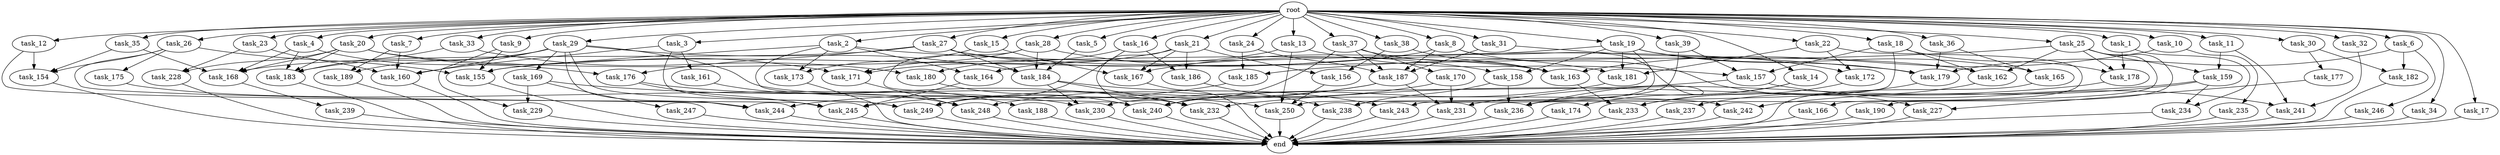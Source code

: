 digraph G {
  task_162 [size="13056700579.840000"];
  task_189 [size="1546188226.560000"];
  task_240 [size="8761733283.840000"];
  task_15 [size="10.240000"];
  task_229 [size="17179869184.000000"];
  task_161 [size="8589934592.000000"];
  task_9 [size="10.240000"];
  task_163 [size="5669356830.720000"];
  task_183 [size="9878424780.800001"];
  task_4 [size="10.240000"];
  task_179 [size="11854109736.960001"];
  task_20 [size="10.240000"];
  task_166 [size="1374389534.720000"];
  task_13 [size="10.240000"];
  task_14 [size="10.240000"];
  task_174 [size="4209067950.080000"];
  task_32 [size="10.240000"];
  task_3 [size="10.240000"];
  task_159 [size="6871947673.600000"];
  task_5 [size="10.240000"];
  task_169 [size="773094113.280000"];
  task_236 [size="13915694039.040001"];
  task_155 [size="11682311045.120001"];
  task_185 [size="5583457484.800000"];
  task_156 [size="3865470566.400000"];
  task_231 [size="16234976378.880001"];
  task_26 [size="10.240000"];
  task_28 [size="10.240000"];
  task_19 [size="10.240000"];
  task_158 [size="3865470566.400000"];
  task_175 [size="343597383.680000"];
  task_233 [size="10737418240.000000"];
  task_2 [size="10.240000"];
  task_186 [size="10050223472.639999"];
  task_172 [size="1717986918.400000"];
  task_7 [size="10.240000"];
  task_176 [size="10050223472.639999"];
  task_25 [size="10.240000"];
  task_190 [size="1374389534.720000"];
  task_36 [size="10.240000"];
  task_31 [size="10.240000"];
  task_188 [size="1374389534.720000"];
  task_232 [size="13142599925.760000"];
  task_1 [size="10.240000"];
  task_23 [size="10.240000"];
  task_238 [size="11510512353.280001"];
  task_237 [size="3092376453.120000"];
  task_154 [size="12799002542.080000"];
  task_29 [size="10.240000"];
  task_173 [size="8332236554.240000"];
  task_246 [size="5497558138.880000"];
  task_180 [size="7730941132.800000"];
  task_171 [size="5841155522.560000"];
  task_184 [size="6614249635.840000"];
  task_244 [size="8074538516.480000"];
  task_24 [size="10.240000"];
  task_18 [size="10.240000"];
  task_167 [size="10823317585.920000"];
  task_243 [size="14087492730.880001"];
  task_249 [size="21818433863.680000"];
  task_242 [size="4982162063.360000"];
  task_170 [size="2147483648.000000"];
  task_245 [size="19928648253.439999"];
  task_157 [size="14946486190.080000"];
  task_165 [size="4982162063.360000"];
  task_230 [size="12369505812.480000"];
  task_22 [size="10.240000"];
  task_248 [size="13829794693.120001"];
  task_168 [size="18382460026.880001"];
  task_21 [size="10.240000"];
  task_177 [size="3092376453.120000"];
  task_164 [size="3521873182.720000"];
  task_16 [size="10.240000"];
  task_30 [size="10.240000"];
  task_39 [size="10.240000"];
  task_8 [size="10.240000"];
  task_12 [size="10.240000"];
  task_34 [size="10.240000"];
  root [size="0.000000"];
  task_17 [size="10.240000"];
  end [size="0.000000"];
  task_178 [size="14173392076.800001"];
  task_10 [size="10.240000"];
  task_27 [size="10.240000"];
  task_182 [size="8589934592.000000"];
  task_6 [size="10.240000"];
  task_37 [size="10.240000"];
  task_35 [size="10.240000"];
  task_33 [size="10.240000"];
  task_241 [size="7215545057.280000"];
  task_239 [size="3092376453.120000"];
  task_228 [size="8332236554.240000"];
  task_38 [size="10.240000"];
  task_234 [size="8418135900.160000"];
  task_181 [size="3521873182.720000"];
  task_247 [size="8589934592.000000"];
  task_187 [size="8074538516.480000"];
  task_11 [size="10.240000"];
  task_227 [size="2147483648.000000"];
  task_250 [size="12884901888.000000"];
  task_235 [size="1374389534.720000"];
  task_160 [size="17093969838.080000"];

  task_162 -> task_237 [size="301989888.000000"];
  task_189 -> end [size="1.000000"];
  task_240 -> end [size="1.000000"];
  task_15 -> task_167 [size="679477248.000000"];
  task_15 -> task_173 [size="679477248.000000"];
  task_229 -> end [size="1.000000"];
  task_161 -> task_248 [size="209715200.000000"];
  task_9 -> task_155 [size="838860800.000000"];
  task_9 -> task_229 [size="838860800.000000"];
  task_163 -> task_233 [size="838860800.000000"];
  task_183 -> end [size="1.000000"];
  task_4 -> task_168 [size="679477248.000000"];
  task_4 -> task_176 [size="679477248.000000"];
  task_4 -> task_183 [size="679477248.000000"];
  task_179 -> task_233 [size="75497472.000000"];
  task_20 -> task_168 [size="134217728.000000"];
  task_20 -> task_228 [size="134217728.000000"];
  task_20 -> task_183 [size="134217728.000000"];
  task_20 -> task_171 [size="134217728.000000"];
  task_20 -> task_163 [size="134217728.000000"];
  task_166 -> end [size="1.000000"];
  task_13 -> task_250 [size="209715200.000000"];
  task_13 -> task_157 [size="209715200.000000"];
  task_13 -> task_164 [size="209715200.000000"];
  task_14 -> task_236 [size="411041792.000000"];
  task_14 -> task_174 [size="411041792.000000"];
  task_174 -> end [size="1.000000"];
  task_32 -> task_241 [size="33554432.000000"];
  task_3 -> task_249 [size="838860800.000000"];
  task_3 -> task_161 [size="838860800.000000"];
  task_3 -> task_160 [size="838860800.000000"];
  task_159 -> task_232 [size="411041792.000000"];
  task_159 -> task_242 [size="411041792.000000"];
  task_159 -> task_234 [size="411041792.000000"];
  task_5 -> task_184 [size="134217728.000000"];
  task_169 -> task_250 [size="838860800.000000"];
  task_169 -> task_229 [size="838860800.000000"];
  task_169 -> task_247 [size="838860800.000000"];
  task_236 -> end [size="1.000000"];
  task_155 -> end [size="1.000000"];
  task_185 -> task_244 [size="679477248.000000"];
  task_156 -> task_250 [size="134217728.000000"];
  task_231 -> end [size="1.000000"];
  task_26 -> task_155 [size="33554432.000000"];
  task_26 -> task_244 [size="33554432.000000"];
  task_26 -> task_175 [size="33554432.000000"];
  task_26 -> task_154 [size="33554432.000000"];
  task_28 -> task_181 [size="134217728.000000"];
  task_28 -> task_184 [size="134217728.000000"];
  task_28 -> task_171 [size="134217728.000000"];
  task_28 -> task_188 [size="134217728.000000"];
  task_19 -> task_167 [size="75497472.000000"];
  task_19 -> task_181 [size="75497472.000000"];
  task_19 -> task_165 [size="75497472.000000"];
  task_19 -> task_158 [size="75497472.000000"];
  task_19 -> task_179 [size="75497472.000000"];
  task_19 -> task_250 [size="75497472.000000"];
  task_158 -> task_236 [size="679477248.000000"];
  task_158 -> task_238 [size="679477248.000000"];
  task_175 -> task_230 [size="536870912.000000"];
  task_233 -> end [size="1.000000"];
  task_2 -> task_155 [size="134217728.000000"];
  task_2 -> task_179 [size="134217728.000000"];
  task_2 -> task_164 [size="134217728.000000"];
  task_2 -> task_173 [size="134217728.000000"];
  task_2 -> task_240 [size="134217728.000000"];
  task_186 -> task_238 [size="33554432.000000"];
  task_172 -> task_233 [size="134217728.000000"];
  task_7 -> task_189 [size="75497472.000000"];
  task_7 -> task_160 [size="75497472.000000"];
  task_176 -> task_232 [size="33554432.000000"];
  task_176 -> task_245 [size="33554432.000000"];
  task_25 -> task_162 [size="134217728.000000"];
  task_25 -> task_178 [size="134217728.000000"];
  task_25 -> task_185 [size="134217728.000000"];
  task_25 -> task_236 [size="134217728.000000"];
  task_25 -> task_159 [size="134217728.000000"];
  task_25 -> task_190 [size="134217728.000000"];
  task_190 -> end [size="1.000000"];
  task_36 -> task_179 [size="411041792.000000"];
  task_36 -> task_165 [size="411041792.000000"];
  task_31 -> task_172 [size="33554432.000000"];
  task_31 -> task_187 [size="33554432.000000"];
  task_188 -> end [size="1.000000"];
  task_232 -> end [size="1.000000"];
  task_1 -> task_178 [size="411041792.000000"];
  task_1 -> task_234 [size="411041792.000000"];
  task_23 -> task_228 [size="679477248.000000"];
  task_23 -> task_160 [size="679477248.000000"];
  task_238 -> end [size="1.000000"];
  task_237 -> end [size="1.000000"];
  task_154 -> end [size="1.000000"];
  task_29 -> task_189 [size="75497472.000000"];
  task_29 -> task_169 [size="75497472.000000"];
  task_29 -> task_183 [size="75497472.000000"];
  task_29 -> task_249 [size="75497472.000000"];
  task_29 -> task_184 [size="75497472.000000"];
  task_29 -> task_244 [size="75497472.000000"];
  task_29 -> task_242 [size="75497472.000000"];
  task_29 -> task_160 [size="75497472.000000"];
  task_173 -> end [size="1.000000"];
  task_246 -> end [size="1.000000"];
  task_180 -> task_240 [size="209715200.000000"];
  task_171 -> task_248 [size="301989888.000000"];
  task_184 -> task_243 [size="536870912.000000"];
  task_184 -> task_232 [size="536870912.000000"];
  task_184 -> task_230 [size="536870912.000000"];
  task_244 -> end [size="1.000000"];
  task_24 -> task_185 [size="411041792.000000"];
  task_24 -> task_187 [size="411041792.000000"];
  task_18 -> task_162 [size="838860800.000000"];
  task_18 -> task_157 [size="838860800.000000"];
  task_18 -> task_178 [size="838860800.000000"];
  task_18 -> task_243 [size="838860800.000000"];
  task_167 -> end [size="1.000000"];
  task_243 -> end [size="1.000000"];
  task_249 -> end [size="1.000000"];
  task_242 -> end [size="1.000000"];
  task_170 -> task_231 [size="838860800.000000"];
  task_170 -> task_248 [size="838860800.000000"];
  task_245 -> end [size="1.000000"];
  task_157 -> task_230 [size="134217728.000000"];
  task_157 -> task_241 [size="134217728.000000"];
  task_165 -> end [size="1.000000"];
  task_230 -> end [size="1.000000"];
  task_22 -> task_181 [size="134217728.000000"];
  task_22 -> task_166 [size="134217728.000000"];
  task_22 -> task_172 [size="134217728.000000"];
  task_248 -> end [size="1.000000"];
  task_168 -> task_239 [size="301989888.000000"];
  task_21 -> task_167 [size="301989888.000000"];
  task_21 -> task_186 [size="301989888.000000"];
  task_21 -> task_232 [size="301989888.000000"];
  task_21 -> task_156 [size="301989888.000000"];
  task_21 -> task_171 [size="301989888.000000"];
  task_177 -> task_227 [size="75497472.000000"];
  task_164 -> task_245 [size="838860800.000000"];
  task_16 -> task_180 [size="679477248.000000"];
  task_16 -> task_249 [size="679477248.000000"];
  task_16 -> task_186 [size="679477248.000000"];
  task_30 -> task_177 [size="301989888.000000"];
  task_30 -> task_182 [size="301989888.000000"];
  task_39 -> task_157 [size="411041792.000000"];
  task_39 -> task_238 [size="411041792.000000"];
  task_8 -> task_155 [size="134217728.000000"];
  task_8 -> task_236 [size="134217728.000000"];
  task_8 -> task_227 [size="134217728.000000"];
  task_8 -> task_187 [size="134217728.000000"];
  task_12 -> task_154 [size="536870912.000000"];
  task_12 -> task_245 [size="536870912.000000"];
  task_34 -> end [size="1.000000"];
  root -> task_39 [size="1.000000"];
  root -> task_26 [size="1.000000"];
  root -> task_8 [size="1.000000"];
  root -> task_34 [size="1.000000"];
  root -> task_28 [size="1.000000"];
  root -> task_15 [size="1.000000"];
  root -> task_29 [size="1.000000"];
  root -> task_17 [size="1.000000"];
  root -> task_9 [size="1.000000"];
  root -> task_6 [size="1.000000"];
  root -> task_2 [size="1.000000"];
  root -> task_10 [size="1.000000"];
  root -> task_27 [size="1.000000"];
  root -> task_7 [size="1.000000"];
  root -> task_4 [size="1.000000"];
  root -> task_24 [size="1.000000"];
  root -> task_25 [size="1.000000"];
  root -> task_18 [size="1.000000"];
  root -> task_20 [size="1.000000"];
  root -> task_35 [size="1.000000"];
  root -> task_13 [size="1.000000"];
  root -> task_31 [size="1.000000"];
  root -> task_14 [size="1.000000"];
  root -> task_1 [size="1.000000"];
  root -> task_23 [size="1.000000"];
  root -> task_11 [size="1.000000"];
  root -> task_3 [size="1.000000"];
  root -> task_37 [size="1.000000"];
  root -> task_32 [size="1.000000"];
  root -> task_5 [size="1.000000"];
  root -> task_12 [size="1.000000"];
  root -> task_38 [size="1.000000"];
  root -> task_22 [size="1.000000"];
  root -> task_19 [size="1.000000"];
  root -> task_33 [size="1.000000"];
  root -> task_36 [size="1.000000"];
  root -> task_21 [size="1.000000"];
  root -> task_16 [size="1.000000"];
  root -> task_30 [size="1.000000"];
  task_17 -> end [size="1.000000"];
  task_178 -> task_231 [size="209715200.000000"];
  task_10 -> task_235 [size="134217728.000000"];
  task_10 -> task_163 [size="134217728.000000"];
  task_27 -> task_158 [size="301989888.000000"];
  task_27 -> task_162 [size="301989888.000000"];
  task_27 -> task_168 [size="301989888.000000"];
  task_27 -> task_176 [size="301989888.000000"];
  task_27 -> task_184 [size="301989888.000000"];
  task_182 -> end [size="1.000000"];
  task_6 -> task_179 [size="536870912.000000"];
  task_6 -> task_182 [size="536870912.000000"];
  task_6 -> task_246 [size="536870912.000000"];
  task_37 -> task_163 [size="209715200.000000"];
  task_37 -> task_187 [size="209715200.000000"];
  task_37 -> task_170 [size="209715200.000000"];
  task_37 -> task_240 [size="209715200.000000"];
  task_35 -> task_168 [size="679477248.000000"];
  task_35 -> task_154 [size="679477248.000000"];
  task_33 -> task_180 [size="75497472.000000"];
  task_33 -> task_183 [size="75497472.000000"];
  task_241 -> end [size="1.000000"];
  task_239 -> end [size="1.000000"];
  task_228 -> end [size="1.000000"];
  task_38 -> task_156 [size="75497472.000000"];
  task_38 -> task_163 [size="75497472.000000"];
  task_234 -> end [size="1.000000"];
  task_181 -> task_240 [size="301989888.000000"];
  task_247 -> end [size="1.000000"];
  task_187 -> task_231 [size="536870912.000000"];
  task_187 -> task_249 [size="536870912.000000"];
  task_187 -> task_245 [size="536870912.000000"];
  task_11 -> task_159 [size="536870912.000000"];
  task_11 -> task_241 [size="536870912.000000"];
  task_227 -> end [size="1.000000"];
  task_250 -> end [size="1.000000"];
  task_235 -> end [size="1.000000"];
  task_160 -> end [size="1.000000"];
}
